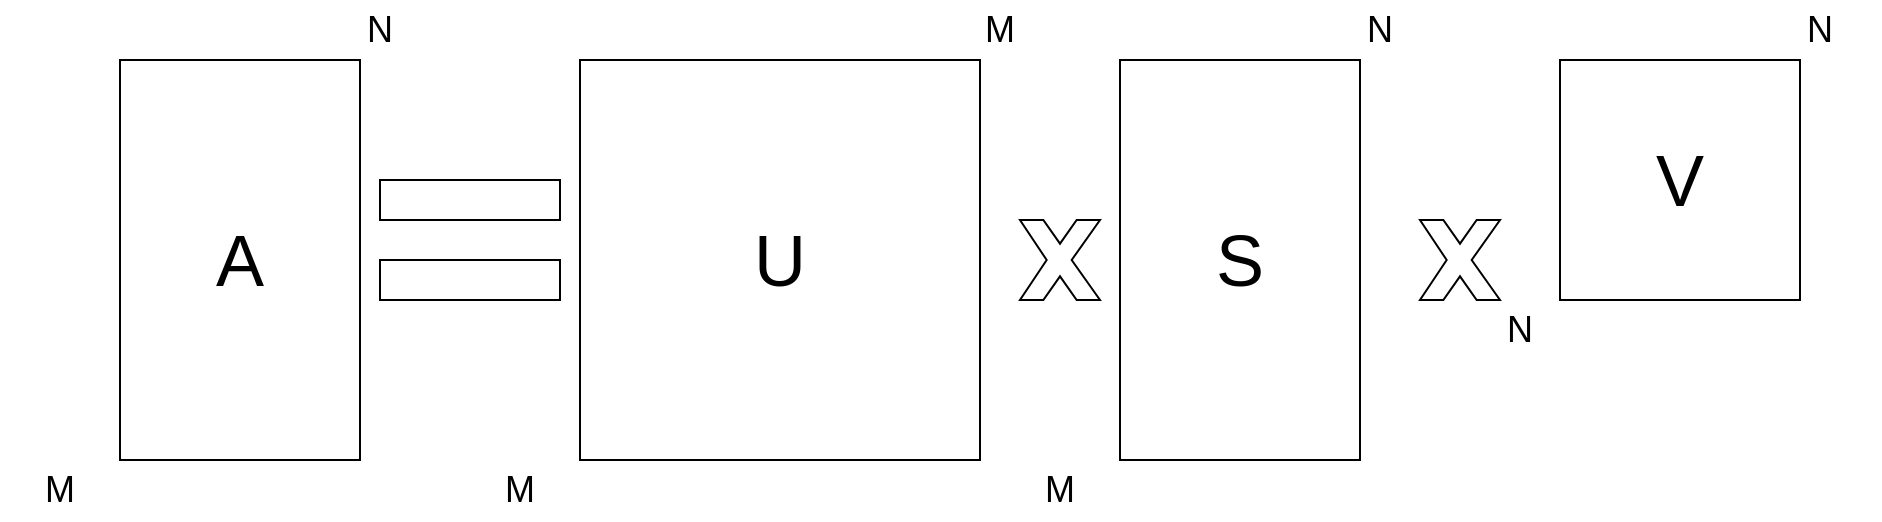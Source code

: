 <mxfile version="21.2.9" type="device">
  <diagram name="第 1 页" id="DzMXd65hLa7OsypdKsFB">
    <mxGraphModel dx="2048" dy="789" grid="1" gridSize="10" guides="1" tooltips="1" connect="1" arrows="1" fold="1" page="1" pageScale="1" pageWidth="827" pageHeight="1169" math="0" shadow="0">
      <root>
        <mxCell id="0" />
        <mxCell id="1" parent="0" />
        <mxCell id="zj5GrTZ_dn06xQhF-5Fp-1" value="&lt;font style=&quot;font-size: 36px;&quot;&gt;S&lt;/font&gt;" style="rounded=0;whiteSpace=wrap;html=1;" vertex="1" parent="1">
          <mxGeometry x="540" y="240" width="120" height="200" as="geometry" />
        </mxCell>
        <mxCell id="zj5GrTZ_dn06xQhF-5Fp-4" value="&lt;font style=&quot;font-size: 36px;&quot;&gt;A&lt;/font&gt;" style="rounded=0;whiteSpace=wrap;html=1;" vertex="1" parent="1">
          <mxGeometry x="40" y="240" width="120" height="200" as="geometry" />
        </mxCell>
        <mxCell id="zj5GrTZ_dn06xQhF-5Fp-5" value="" style="verticalLabelPosition=bottom;verticalAlign=top;html=1;shape=mxgraph.basic.x" vertex="1" parent="1">
          <mxGeometry x="490" y="320" width="40" height="40" as="geometry" />
        </mxCell>
        <mxCell id="zj5GrTZ_dn06xQhF-5Fp-6" value="" style="verticalLabelPosition=bottom;verticalAlign=top;html=1;shape=mxgraph.basic.rect;fillColor2=none;strokeWidth=1;size=20;indent=5;" vertex="1" parent="1">
          <mxGeometry x="170" y="300" width="90" height="20" as="geometry" />
        </mxCell>
        <mxCell id="zj5GrTZ_dn06xQhF-5Fp-7" value="" style="verticalLabelPosition=bottom;verticalAlign=top;html=1;shape=mxgraph.basic.rect;fillColor2=none;strokeWidth=1;size=20;indent=5;" vertex="1" parent="1">
          <mxGeometry x="170" y="340" width="90" height="20" as="geometry" />
        </mxCell>
        <mxCell id="zj5GrTZ_dn06xQhF-5Fp-9" value="&lt;font style=&quot;font-size: 36px;&quot;&gt;U&lt;/font&gt;" style="rounded=0;whiteSpace=wrap;html=1;" vertex="1" parent="1">
          <mxGeometry x="270" y="240" width="200" height="200" as="geometry" />
        </mxCell>
        <mxCell id="zj5GrTZ_dn06xQhF-5Fp-11" value="" style="verticalLabelPosition=bottom;verticalAlign=top;html=1;shape=mxgraph.basic.x" vertex="1" parent="1">
          <mxGeometry x="690" y="320" width="40" height="40" as="geometry" />
        </mxCell>
        <mxCell id="zj5GrTZ_dn06xQhF-5Fp-12" value="&lt;span style=&quot;font-size: 36px;&quot;&gt;V&lt;/span&gt;" style="rounded=0;whiteSpace=wrap;html=1;" vertex="1" parent="1">
          <mxGeometry x="760" y="240" width="120" height="120" as="geometry" />
        </mxCell>
        <mxCell id="zj5GrTZ_dn06xQhF-5Fp-14" value="&lt;font style=&quot;font-size: 18px;&quot;&gt;M&lt;/font&gt;" style="text;html=1;strokeColor=none;fillColor=none;align=center;verticalAlign=middle;whiteSpace=wrap;rounded=0;" vertex="1" parent="1">
          <mxGeometry x="-20" y="440" width="60" height="30" as="geometry" />
        </mxCell>
        <mxCell id="zj5GrTZ_dn06xQhF-5Fp-15" value="&lt;font style=&quot;font-size: 18px;&quot;&gt;M&lt;/font&gt;" style="text;html=1;strokeColor=none;fillColor=none;align=center;verticalAlign=middle;whiteSpace=wrap;rounded=0;" vertex="1" parent="1">
          <mxGeometry x="450" y="210" width="60" height="30" as="geometry" />
        </mxCell>
        <mxCell id="zj5GrTZ_dn06xQhF-5Fp-16" value="&lt;font style=&quot;font-size: 18px;&quot;&gt;M&lt;/font&gt;" style="text;html=1;strokeColor=none;fillColor=none;align=center;verticalAlign=middle;whiteSpace=wrap;rounded=0;" vertex="1" parent="1">
          <mxGeometry x="210" y="440" width="60" height="30" as="geometry" />
        </mxCell>
        <mxCell id="zj5GrTZ_dn06xQhF-5Fp-17" value="&lt;font style=&quot;font-size: 18px;&quot;&gt;N&lt;/font&gt;" style="text;html=1;strokeColor=none;fillColor=none;align=center;verticalAlign=middle;whiteSpace=wrap;rounded=0;" vertex="1" parent="1">
          <mxGeometry x="140" y="210" width="60" height="30" as="geometry" />
        </mxCell>
        <mxCell id="zj5GrTZ_dn06xQhF-5Fp-18" value="&lt;font style=&quot;font-size: 18px;&quot;&gt;M&lt;/font&gt;" style="text;html=1;strokeColor=none;fillColor=none;align=center;verticalAlign=middle;whiteSpace=wrap;rounded=0;" vertex="1" parent="1">
          <mxGeometry x="480" y="440" width="60" height="30" as="geometry" />
        </mxCell>
        <mxCell id="zj5GrTZ_dn06xQhF-5Fp-19" value="&lt;font style=&quot;font-size: 18px;&quot;&gt;N&lt;/font&gt;" style="text;html=1;strokeColor=none;fillColor=none;align=center;verticalAlign=middle;whiteSpace=wrap;rounded=0;" vertex="1" parent="1">
          <mxGeometry x="640" y="210" width="60" height="30" as="geometry" />
        </mxCell>
        <mxCell id="zj5GrTZ_dn06xQhF-5Fp-20" value="&lt;font style=&quot;font-size: 18px;&quot;&gt;N&lt;/font&gt;" style="text;html=1;strokeColor=none;fillColor=none;align=center;verticalAlign=middle;whiteSpace=wrap;rounded=0;" vertex="1" parent="1">
          <mxGeometry x="860" y="210" width="60" height="30" as="geometry" />
        </mxCell>
        <mxCell id="zj5GrTZ_dn06xQhF-5Fp-21" value="&lt;font style=&quot;font-size: 18px;&quot;&gt;N&lt;/font&gt;" style="text;html=1;strokeColor=none;fillColor=none;align=center;verticalAlign=middle;whiteSpace=wrap;rounded=0;" vertex="1" parent="1">
          <mxGeometry x="710" y="360" width="60" height="30" as="geometry" />
        </mxCell>
      </root>
    </mxGraphModel>
  </diagram>
</mxfile>

